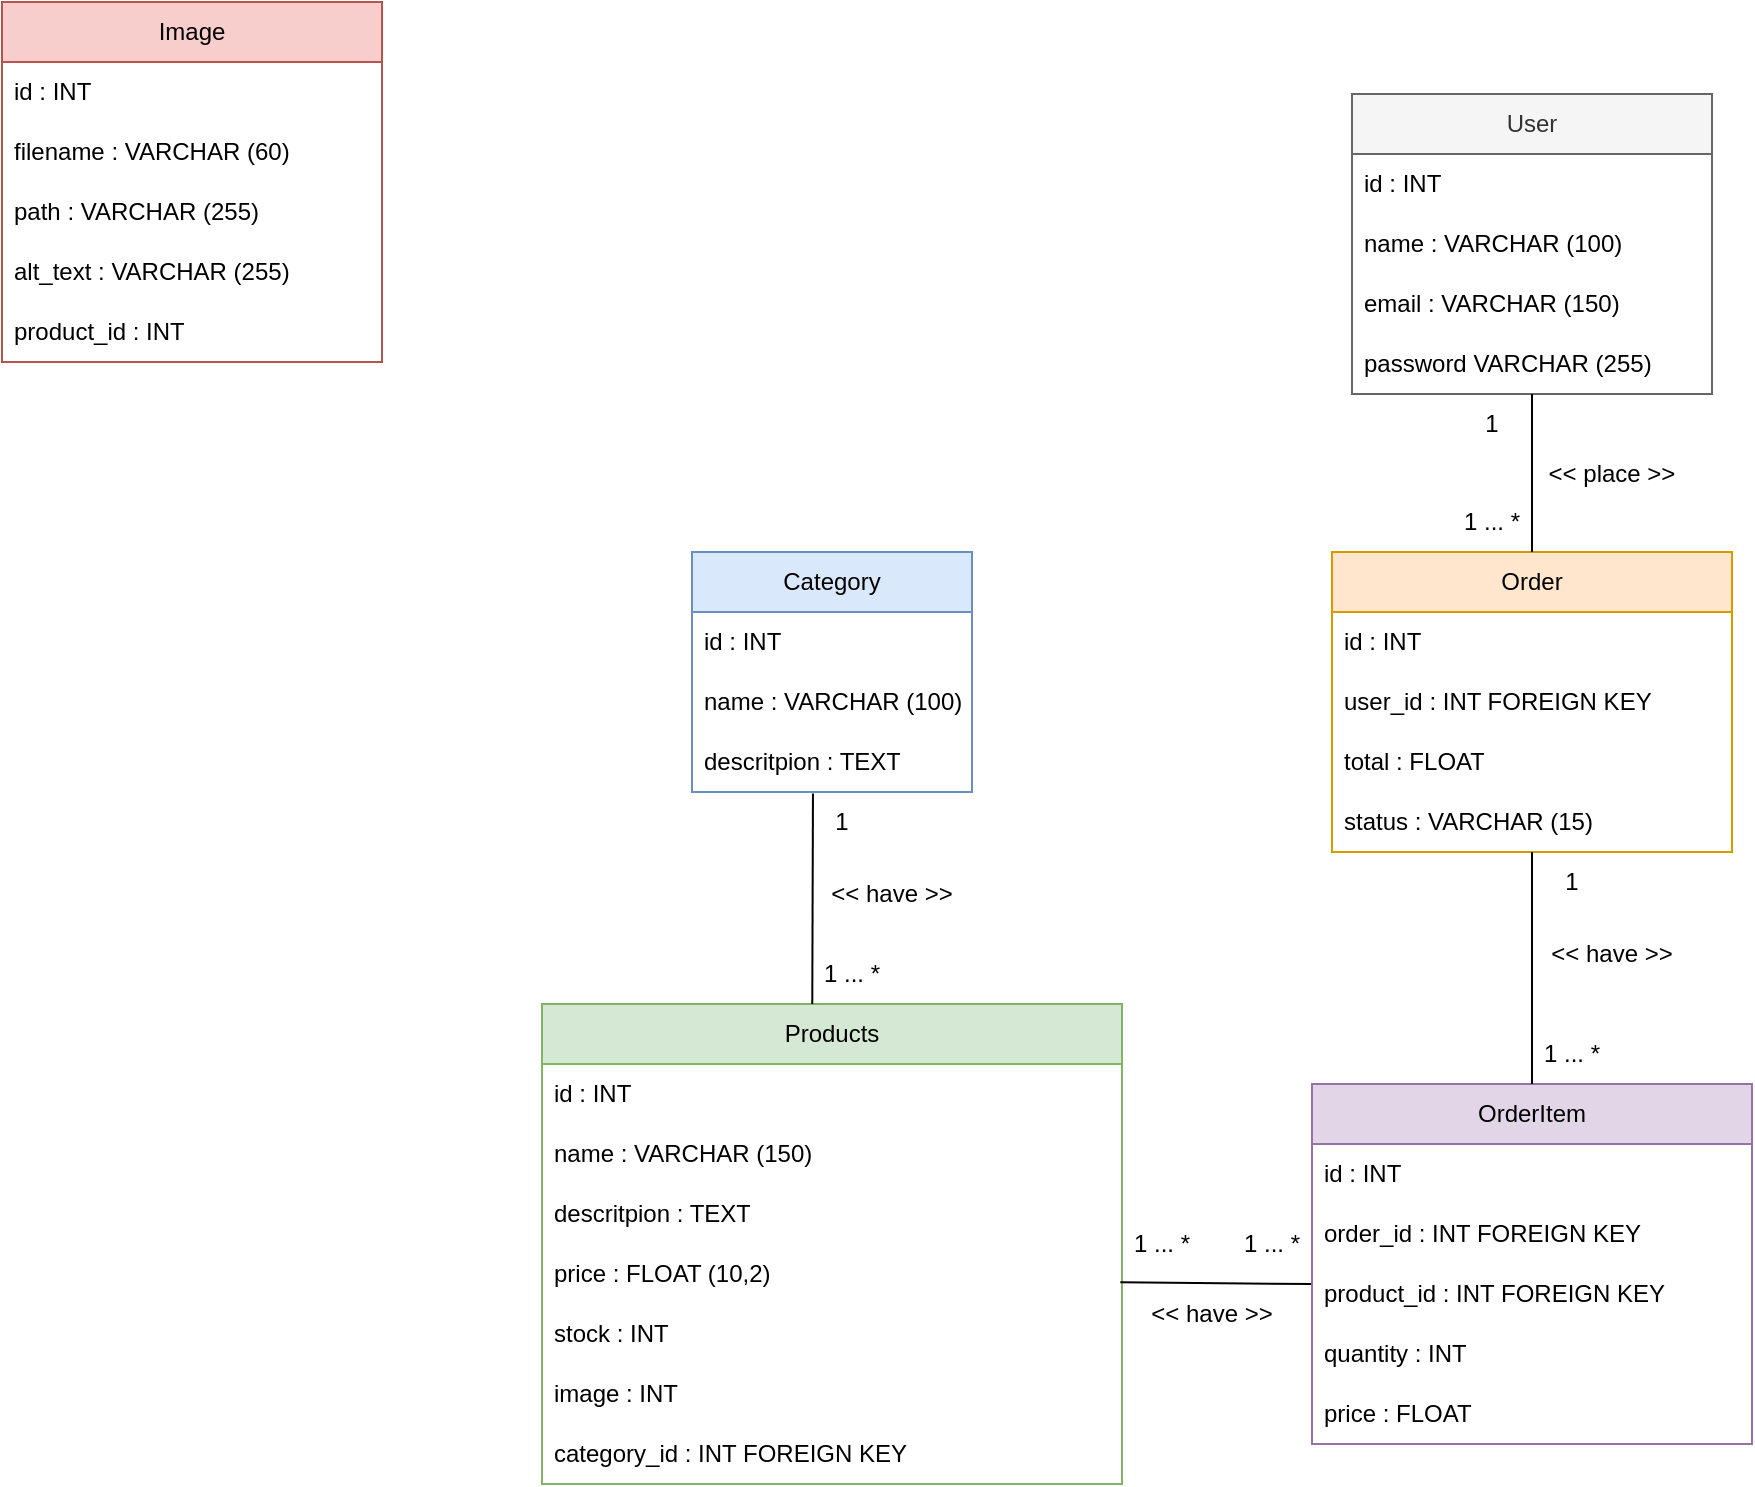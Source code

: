 <mxfile version="20.8.16" type="device"><diagram name="Page-1" id="bwiEZc1XotjPwoNYLl5p"><mxGraphModel dx="1101" dy="744" grid="1" gridSize="10" guides="1" tooltips="1" connect="1" arrows="1" fold="1" page="1" pageScale="1" pageWidth="1169" pageHeight="827" math="0" shadow="0"><root><mxCell id="0"/><mxCell id="1" parent="0"/><mxCell id="wlBi-DkviAkJSgIEKV5A-14" value="User" style="swimlane;fontStyle=0;childLayout=stackLayout;horizontal=1;startSize=30;horizontalStack=0;resizeParent=1;resizeParentMax=0;resizeLast=0;collapsible=1;marginBottom=0;whiteSpace=wrap;html=1;fillColor=#f5f5f5;fontColor=#333333;strokeColor=#666666;" parent="1" vertex="1"><mxGeometry x="785" y="66" width="180" height="150" as="geometry"/></mxCell><mxCell id="wlBi-DkviAkJSgIEKV5A-35" value="id : INT" style="text;strokeColor=none;fillColor=none;align=left;verticalAlign=middle;spacingLeft=4;spacingRight=4;overflow=hidden;points=[[0,0.5],[1,0.5]];portConstraint=eastwest;rotatable=0;whiteSpace=wrap;html=1;" parent="wlBi-DkviAkJSgIEKV5A-14" vertex="1"><mxGeometry y="30" width="180" height="30" as="geometry"/></mxCell><mxCell id="wlBi-DkviAkJSgIEKV5A-15" value="name : VARCHAR (100)" style="text;strokeColor=none;fillColor=none;align=left;verticalAlign=middle;spacingLeft=4;spacingRight=4;overflow=hidden;points=[[0,0.5],[1,0.5]];portConstraint=eastwest;rotatable=0;whiteSpace=wrap;html=1;" parent="wlBi-DkviAkJSgIEKV5A-14" vertex="1"><mxGeometry y="60" width="180" height="30" as="geometry"/></mxCell><mxCell id="wlBi-DkviAkJSgIEKV5A-17" value="email : VARCHAR (150)" style="text;strokeColor=none;fillColor=none;align=left;verticalAlign=middle;spacingLeft=4;spacingRight=4;overflow=hidden;points=[[0,0.5],[1,0.5]];portConstraint=eastwest;rotatable=0;whiteSpace=wrap;html=1;" parent="wlBi-DkviAkJSgIEKV5A-14" vertex="1"><mxGeometry y="90" width="180" height="30" as="geometry"/></mxCell><mxCell id="wlBi-DkviAkJSgIEKV5A-36" value="password VARCHAR (255)" style="text;strokeColor=none;fillColor=none;align=left;verticalAlign=middle;spacingLeft=4;spacingRight=4;overflow=hidden;points=[[0,0.5],[1,0.5]];portConstraint=eastwest;rotatable=0;whiteSpace=wrap;html=1;" parent="wlBi-DkviAkJSgIEKV5A-14" vertex="1"><mxGeometry y="120" width="180" height="30" as="geometry"/></mxCell><mxCell id="wlBi-DkviAkJSgIEKV5A-19" value="Category" style="swimlane;fontStyle=0;childLayout=stackLayout;horizontal=1;startSize=30;horizontalStack=0;resizeParent=1;resizeParentMax=0;resizeLast=0;collapsible=1;marginBottom=0;whiteSpace=wrap;html=1;fillColor=#dae8fc;strokeColor=#6c8ebf;" parent="1" vertex="1"><mxGeometry x="455" y="295" width="140" height="120" as="geometry"/></mxCell><mxCell id="wlBi-DkviAkJSgIEKV5A-20" value="id : INT" style="text;strokeColor=none;fillColor=none;align=left;verticalAlign=middle;spacingLeft=4;spacingRight=4;overflow=hidden;points=[[0,0.5],[1,0.5]];portConstraint=eastwest;rotatable=0;whiteSpace=wrap;html=1;" parent="wlBi-DkviAkJSgIEKV5A-19" vertex="1"><mxGeometry y="30" width="140" height="30" as="geometry"/></mxCell><mxCell id="wlBi-DkviAkJSgIEKV5A-21" value="name : VARCHAR (100)" style="text;strokeColor=none;fillColor=none;align=left;verticalAlign=middle;spacingLeft=4;spacingRight=4;overflow=hidden;points=[[0,0.5],[1,0.5]];portConstraint=eastwest;rotatable=0;whiteSpace=wrap;html=1;" parent="wlBi-DkviAkJSgIEKV5A-19" vertex="1"><mxGeometry y="60" width="140" height="30" as="geometry"/></mxCell><mxCell id="wlBi-DkviAkJSgIEKV5A-22" value="descritpion : TEXT" style="text;strokeColor=none;fillColor=none;align=left;verticalAlign=middle;spacingLeft=4;spacingRight=4;overflow=hidden;points=[[0,0.5],[1,0.5]];portConstraint=eastwest;rotatable=0;whiteSpace=wrap;html=1;" parent="wlBi-DkviAkJSgIEKV5A-19" vertex="1"><mxGeometry y="90" width="140" height="30" as="geometry"/></mxCell><mxCell id="wlBi-DkviAkJSgIEKV5A-23" value="Order" style="swimlane;fontStyle=0;childLayout=stackLayout;horizontal=1;startSize=30;horizontalStack=0;resizeParent=1;resizeParentMax=0;resizeLast=0;collapsible=1;marginBottom=0;whiteSpace=wrap;html=1;fillColor=#ffe6cc;strokeColor=#d79b00;" parent="1" vertex="1"><mxGeometry x="775" y="295" width="200" height="150" as="geometry"/></mxCell><mxCell id="wlBi-DkviAkJSgIEKV5A-24" value="id : INT" style="text;strokeColor=none;fillColor=none;align=left;verticalAlign=middle;spacingLeft=4;spacingRight=4;overflow=hidden;points=[[0,0.5],[1,0.5]];portConstraint=eastwest;rotatable=0;whiteSpace=wrap;html=1;" parent="wlBi-DkviAkJSgIEKV5A-23" vertex="1"><mxGeometry y="30" width="200" height="30" as="geometry"/></mxCell><mxCell id="wlBi-DkviAkJSgIEKV5A-25" value="user_id : INT FOREIGN KEY" style="text;strokeColor=none;fillColor=none;align=left;verticalAlign=middle;spacingLeft=4;spacingRight=4;overflow=hidden;points=[[0,0.5],[1,0.5]];portConstraint=eastwest;rotatable=0;whiteSpace=wrap;html=1;" parent="wlBi-DkviAkJSgIEKV5A-23" vertex="1"><mxGeometry y="60" width="200" height="30" as="geometry"/></mxCell><mxCell id="wlBi-DkviAkJSgIEKV5A-26" value="total : FLOAT" style="text;strokeColor=none;fillColor=none;align=left;verticalAlign=middle;spacingLeft=4;spacingRight=4;overflow=hidden;points=[[0,0.5],[1,0.5]];portConstraint=eastwest;rotatable=0;whiteSpace=wrap;html=1;" parent="wlBi-DkviAkJSgIEKV5A-23" vertex="1"><mxGeometry y="90" width="200" height="30" as="geometry"/></mxCell><mxCell id="wlBi-DkviAkJSgIEKV5A-41" value="status : VARCHAR (15)" style="text;strokeColor=none;fillColor=none;align=left;verticalAlign=middle;spacingLeft=4;spacingRight=4;overflow=hidden;points=[[0,0.5],[1,0.5]];portConstraint=eastwest;rotatable=0;whiteSpace=wrap;html=1;" parent="wlBi-DkviAkJSgIEKV5A-23" vertex="1"><mxGeometry y="120" width="200" height="30" as="geometry"/></mxCell><mxCell id="wlBi-DkviAkJSgIEKV5A-27" value="Products" style="swimlane;fontStyle=0;childLayout=stackLayout;horizontal=1;startSize=30;horizontalStack=0;resizeParent=1;resizeParentMax=0;resizeLast=0;collapsible=1;marginBottom=0;whiteSpace=wrap;html=1;fillColor=#d5e8d4;strokeColor=#82b366;" parent="1" vertex="1"><mxGeometry x="380" y="521" width="290" height="240" as="geometry"/></mxCell><mxCell id="wlBi-DkviAkJSgIEKV5A-28" value="id : INT" style="text;strokeColor=none;fillColor=none;align=left;verticalAlign=middle;spacingLeft=4;spacingRight=4;overflow=hidden;points=[[0,0.5],[1,0.5]];portConstraint=eastwest;rotatable=0;whiteSpace=wrap;html=1;" parent="wlBi-DkviAkJSgIEKV5A-27" vertex="1"><mxGeometry y="30" width="290" height="30" as="geometry"/></mxCell><mxCell id="wlBi-DkviAkJSgIEKV5A-29" value="name : VARCHAR (150)" style="text;strokeColor=none;fillColor=none;align=left;verticalAlign=middle;spacingLeft=4;spacingRight=4;overflow=hidden;points=[[0,0.5],[1,0.5]];portConstraint=eastwest;rotatable=0;whiteSpace=wrap;html=1;" parent="wlBi-DkviAkJSgIEKV5A-27" vertex="1"><mxGeometry y="60" width="290" height="30" as="geometry"/></mxCell><mxCell id="wlBi-DkviAkJSgIEKV5A-30" value="descritpion : TEXT" style="text;strokeColor=none;fillColor=none;align=left;verticalAlign=middle;spacingLeft=4;spacingRight=4;overflow=hidden;points=[[0,0.5],[1,0.5]];portConstraint=eastwest;rotatable=0;whiteSpace=wrap;html=1;" parent="wlBi-DkviAkJSgIEKV5A-27" vertex="1"><mxGeometry y="90" width="290" height="30" as="geometry"/></mxCell><mxCell id="wlBi-DkviAkJSgIEKV5A-37" value="price : FLOAT (10,2)" style="text;strokeColor=none;fillColor=none;align=left;verticalAlign=middle;spacingLeft=4;spacingRight=4;overflow=hidden;points=[[0,0.5],[1,0.5]];portConstraint=eastwest;rotatable=0;whiteSpace=wrap;html=1;" parent="wlBi-DkviAkJSgIEKV5A-27" vertex="1"><mxGeometry y="120" width="290" height="30" as="geometry"/></mxCell><mxCell id="wlBi-DkviAkJSgIEKV5A-38" value="stock : INT" style="text;strokeColor=none;fillColor=none;align=left;verticalAlign=middle;spacingLeft=4;spacingRight=4;overflow=hidden;points=[[0,0.5],[1,0.5]];portConstraint=eastwest;rotatable=0;whiteSpace=wrap;html=1;" parent="wlBi-DkviAkJSgIEKV5A-27" vertex="1"><mxGeometry y="150" width="290" height="30" as="geometry"/></mxCell><mxCell id="wlBi-DkviAkJSgIEKV5A-39" value="image : INT" style="text;strokeColor=none;fillColor=none;align=left;verticalAlign=middle;spacingLeft=4;spacingRight=4;overflow=hidden;points=[[0,0.5],[1,0.5]];portConstraint=eastwest;rotatable=0;whiteSpace=wrap;html=1;" parent="wlBi-DkviAkJSgIEKV5A-27" vertex="1"><mxGeometry y="180" width="290" height="30" as="geometry"/></mxCell><mxCell id="wlBi-DkviAkJSgIEKV5A-40" value="category_id : INT FOREIGN KEY" style="text;strokeColor=none;fillColor=none;align=left;verticalAlign=middle;spacingLeft=4;spacingRight=4;overflow=hidden;points=[[0,0.5],[1,0.5]];portConstraint=eastwest;rotatable=0;whiteSpace=wrap;html=1;" parent="wlBi-DkviAkJSgIEKV5A-27" vertex="1"><mxGeometry y="210" width="290" height="30" as="geometry"/></mxCell><mxCell id="wlBi-DkviAkJSgIEKV5A-31" value="OrderItem" style="swimlane;fontStyle=0;childLayout=stackLayout;horizontal=1;startSize=30;horizontalStack=0;resizeParent=1;resizeParentMax=0;resizeLast=0;collapsible=1;marginBottom=0;whiteSpace=wrap;html=1;fillColor=#e1d5e7;strokeColor=#9673a6;" parent="1" vertex="1"><mxGeometry x="765" y="561" width="220" height="180" as="geometry"/></mxCell><mxCell id="wlBi-DkviAkJSgIEKV5A-32" value="id : INT" style="text;strokeColor=none;fillColor=none;align=left;verticalAlign=middle;spacingLeft=4;spacingRight=4;overflow=hidden;points=[[0,0.5],[1,0.5]];portConstraint=eastwest;rotatable=0;whiteSpace=wrap;html=1;" parent="wlBi-DkviAkJSgIEKV5A-31" vertex="1"><mxGeometry y="30" width="220" height="30" as="geometry"/></mxCell><mxCell id="wlBi-DkviAkJSgIEKV5A-33" value="order_id : INT FOREIGN KEY" style="text;strokeColor=none;fillColor=none;align=left;verticalAlign=middle;spacingLeft=4;spacingRight=4;overflow=hidden;points=[[0,0.5],[1,0.5]];portConstraint=eastwest;rotatable=0;whiteSpace=wrap;html=1;" parent="wlBi-DkviAkJSgIEKV5A-31" vertex="1"><mxGeometry y="60" width="220" height="30" as="geometry"/></mxCell><mxCell id="wlBi-DkviAkJSgIEKV5A-34" value="product_id : INT FOREIGN KEY" style="text;strokeColor=none;fillColor=none;align=left;verticalAlign=middle;spacingLeft=4;spacingRight=4;overflow=hidden;points=[[0,0.5],[1,0.5]];portConstraint=eastwest;rotatable=0;whiteSpace=wrap;html=1;" parent="wlBi-DkviAkJSgIEKV5A-31" vertex="1"><mxGeometry y="90" width="220" height="30" as="geometry"/></mxCell><mxCell id="wlBi-DkviAkJSgIEKV5A-43" value="quantity : INT" style="text;strokeColor=none;fillColor=none;align=left;verticalAlign=middle;spacingLeft=4;spacingRight=4;overflow=hidden;points=[[0,0.5],[1,0.5]];portConstraint=eastwest;rotatable=0;whiteSpace=wrap;html=1;" parent="wlBi-DkviAkJSgIEKV5A-31" vertex="1"><mxGeometry y="120" width="220" height="30" as="geometry"/></mxCell><mxCell id="wlBi-DkviAkJSgIEKV5A-44" value="price : FLOAT" style="text;strokeColor=none;fillColor=none;align=left;verticalAlign=middle;spacingLeft=4;spacingRight=4;overflow=hidden;points=[[0,0.5],[1,0.5]];portConstraint=eastwest;rotatable=0;whiteSpace=wrap;html=1;" parent="wlBi-DkviAkJSgIEKV5A-31" vertex="1"><mxGeometry y="150" width="220" height="30" as="geometry"/></mxCell><mxCell id="wlBi-DkviAkJSgIEKV5A-45" value="Image" style="swimlane;fontStyle=0;childLayout=stackLayout;horizontal=1;startSize=30;horizontalStack=0;resizeParent=1;resizeParentMax=0;resizeLast=0;collapsible=1;marginBottom=0;whiteSpace=wrap;html=1;fillColor=#f8cecc;strokeColor=#b85450;" parent="1" vertex="1"><mxGeometry x="110" y="20" width="190" height="180" as="geometry"/></mxCell><mxCell id="wlBi-DkviAkJSgIEKV5A-46" value="id : INT" style="text;strokeColor=none;fillColor=none;align=left;verticalAlign=middle;spacingLeft=4;spacingRight=4;overflow=hidden;points=[[0,0.5],[1,0.5]];portConstraint=eastwest;rotatable=0;whiteSpace=wrap;html=1;" parent="wlBi-DkviAkJSgIEKV5A-45" vertex="1"><mxGeometry y="30" width="190" height="30" as="geometry"/></mxCell><mxCell id="wlBi-DkviAkJSgIEKV5A-47" value="filename : VARCHAR (60)" style="text;strokeColor=none;fillColor=none;align=left;verticalAlign=middle;spacingLeft=4;spacingRight=4;overflow=hidden;points=[[0,0.5],[1,0.5]];portConstraint=eastwest;rotatable=0;whiteSpace=wrap;html=1;" parent="wlBi-DkviAkJSgIEKV5A-45" vertex="1"><mxGeometry y="60" width="190" height="30" as="geometry"/></mxCell><mxCell id="wlBi-DkviAkJSgIEKV5A-48" value="path : VARCHAR (255)" style="text;strokeColor=none;fillColor=none;align=left;verticalAlign=middle;spacingLeft=4;spacingRight=4;overflow=hidden;points=[[0,0.5],[1,0.5]];portConstraint=eastwest;rotatable=0;whiteSpace=wrap;html=1;" parent="wlBi-DkviAkJSgIEKV5A-45" vertex="1"><mxGeometry y="90" width="190" height="30" as="geometry"/></mxCell><mxCell id="s8eXkRukXI2gW5MIftac-1" value="alt_text : VARCHAR (255)" style="text;strokeColor=none;fillColor=none;align=left;verticalAlign=middle;spacingLeft=4;spacingRight=4;overflow=hidden;points=[[0,0.5],[1,0.5]];portConstraint=eastwest;rotatable=0;whiteSpace=wrap;html=1;" vertex="1" parent="wlBi-DkviAkJSgIEKV5A-45"><mxGeometry y="120" width="190" height="30" as="geometry"/></mxCell><mxCell id="s8eXkRukXI2gW5MIftac-2" value="product_id : INT" style="text;strokeColor=none;fillColor=none;align=left;verticalAlign=middle;spacingLeft=4;spacingRight=4;overflow=hidden;points=[[0,0.5],[1,0.5]];portConstraint=eastwest;rotatable=0;whiteSpace=wrap;html=1;" vertex="1" parent="wlBi-DkviAkJSgIEKV5A-45"><mxGeometry y="150" width="190" height="30" as="geometry"/></mxCell><mxCell id="wlBi-DkviAkJSgIEKV5A-49" value="" style="endArrow=none;html=1;rounded=0;exitX=0.466;exitY=0;exitDx=0;exitDy=0;exitPerimeter=0;entryX=0.432;entryY=1.027;entryDx=0;entryDy=0;entryPerimeter=0;" parent="1" source="wlBi-DkviAkJSgIEKV5A-27" target="wlBi-DkviAkJSgIEKV5A-22" edge="1"><mxGeometry width="50" height="50" relative="1" as="geometry"><mxPoint x="545" y="511" as="sourcePoint"/><mxPoint x="505" y="431" as="targetPoint"/></mxGeometry></mxCell><mxCell id="wlBi-DkviAkJSgIEKV5A-50" value="" style="endArrow=none;html=1;rounded=0;entryX=0.5;entryY=1;entryDx=0;entryDy=0;exitX=0.5;exitY=0;exitDx=0;exitDy=0;" parent="1" source="wlBi-DkviAkJSgIEKV5A-31" target="wlBi-DkviAkJSgIEKV5A-23" edge="1"><mxGeometry width="50" height="50" relative="1" as="geometry"><mxPoint x="545" y="521" as="sourcePoint"/><mxPoint x="861.6" y="477.49" as="targetPoint"/></mxGeometry></mxCell><mxCell id="wlBi-DkviAkJSgIEKV5A-51" value="" style="endArrow=none;html=1;rounded=0;exitX=0.5;exitY=0;exitDx=0;exitDy=0;" parent="1" source="wlBi-DkviAkJSgIEKV5A-23" target="wlBi-DkviAkJSgIEKV5A-36" edge="1"><mxGeometry width="50" height="50" relative="1" as="geometry"><mxPoint x="875" y="291" as="sourcePoint"/><mxPoint x="735" y="431" as="targetPoint"/></mxGeometry></mxCell><mxCell id="wlBi-DkviAkJSgIEKV5A-52" value="" style="endArrow=none;html=1;rounded=0;exitX=0.997;exitY=0.637;exitDx=0;exitDy=0;exitPerimeter=0;entryX=-0.002;entryY=0.335;entryDx=0;entryDy=0;entryPerimeter=0;" parent="1" source="wlBi-DkviAkJSgIEKV5A-37" target="wlBi-DkviAkJSgIEKV5A-34" edge="1"><mxGeometry width="50" height="50" relative="1" as="geometry"><mxPoint x="685" y="581" as="sourcePoint"/><mxPoint x="735" y="531" as="targetPoint"/></mxGeometry></mxCell><mxCell id="wlBi-DkviAkJSgIEKV5A-53" value="1" style="text;html=1;strokeColor=none;fillColor=none;align=center;verticalAlign=middle;whiteSpace=wrap;rounded=0;" parent="1" vertex="1"><mxGeometry x="515" y="415" width="30" height="30" as="geometry"/></mxCell><mxCell id="wlBi-DkviAkJSgIEKV5A-54" value="1 ... *" style="text;html=1;strokeColor=none;fillColor=none;align=center;verticalAlign=middle;whiteSpace=wrap;rounded=0;" parent="1" vertex="1"><mxGeometry x="515" y="491" width="40" height="30" as="geometry"/></mxCell><mxCell id="wlBi-DkviAkJSgIEKV5A-55" value="1 ... *" style="text;html=1;strokeColor=none;fillColor=none;align=center;verticalAlign=middle;whiteSpace=wrap;rounded=0;" parent="1" vertex="1"><mxGeometry x="670" y="626" width="40" height="30" as="geometry"/></mxCell><mxCell id="wlBi-DkviAkJSgIEKV5A-56" value="1 ... *" style="text;html=1;strokeColor=none;fillColor=none;align=center;verticalAlign=middle;whiteSpace=wrap;rounded=0;" parent="1" vertex="1"><mxGeometry x="725" y="626" width="40" height="30" as="geometry"/></mxCell><mxCell id="wlBi-DkviAkJSgIEKV5A-57" value="1" style="text;html=1;strokeColor=none;fillColor=none;align=center;verticalAlign=middle;whiteSpace=wrap;rounded=0;" parent="1" vertex="1"><mxGeometry x="875" y="445" width="40" height="30" as="geometry"/></mxCell><mxCell id="wlBi-DkviAkJSgIEKV5A-58" value="1 ... *" style="text;html=1;strokeColor=none;fillColor=none;align=center;verticalAlign=middle;whiteSpace=wrap;rounded=0;" parent="1" vertex="1"><mxGeometry x="875" y="531" width="40" height="30" as="geometry"/></mxCell><mxCell id="wlBi-DkviAkJSgIEKV5A-59" value="&amp;lt;&amp;lt; have &amp;gt;&amp;gt;" style="text;html=1;strokeColor=none;fillColor=none;align=center;verticalAlign=middle;whiteSpace=wrap;rounded=0;" parent="1" vertex="1"><mxGeometry x="515" y="451" width="80" height="30" as="geometry"/></mxCell><mxCell id="wlBi-DkviAkJSgIEKV5A-60" value="&amp;lt;&amp;lt; have &amp;gt;&amp;gt;" style="text;html=1;strokeColor=none;fillColor=none;align=center;verticalAlign=middle;whiteSpace=wrap;rounded=0;" parent="1" vertex="1"><mxGeometry x="675" y="661" width="80" height="30" as="geometry"/></mxCell><mxCell id="wlBi-DkviAkJSgIEKV5A-61" value="&amp;lt;&amp;lt; have &amp;gt;&amp;gt;" style="text;html=1;strokeColor=none;fillColor=none;align=center;verticalAlign=middle;whiteSpace=wrap;rounded=0;" parent="1" vertex="1"><mxGeometry x="875" y="481" width="80" height="30" as="geometry"/></mxCell><mxCell id="wlBi-DkviAkJSgIEKV5A-62" value="&amp;lt;&amp;lt; place &amp;gt;&amp;gt;" style="text;html=1;strokeColor=none;fillColor=none;align=center;verticalAlign=middle;whiteSpace=wrap;rounded=0;" parent="1" vertex="1"><mxGeometry x="875" y="241" width="80" height="30" as="geometry"/></mxCell><mxCell id="wlBi-DkviAkJSgIEKV5A-63" value="1" style="text;html=1;strokeColor=none;fillColor=none;align=center;verticalAlign=middle;whiteSpace=wrap;rounded=0;" parent="1" vertex="1"><mxGeometry x="835" y="216" width="40" height="30" as="geometry"/></mxCell><mxCell id="wlBi-DkviAkJSgIEKV5A-64" value="1 ... *" style="text;html=1;strokeColor=none;fillColor=none;align=center;verticalAlign=middle;whiteSpace=wrap;rounded=0;" parent="1" vertex="1"><mxGeometry x="835" y="265" width="40" height="30" as="geometry"/></mxCell></root></mxGraphModel></diagram></mxfile>